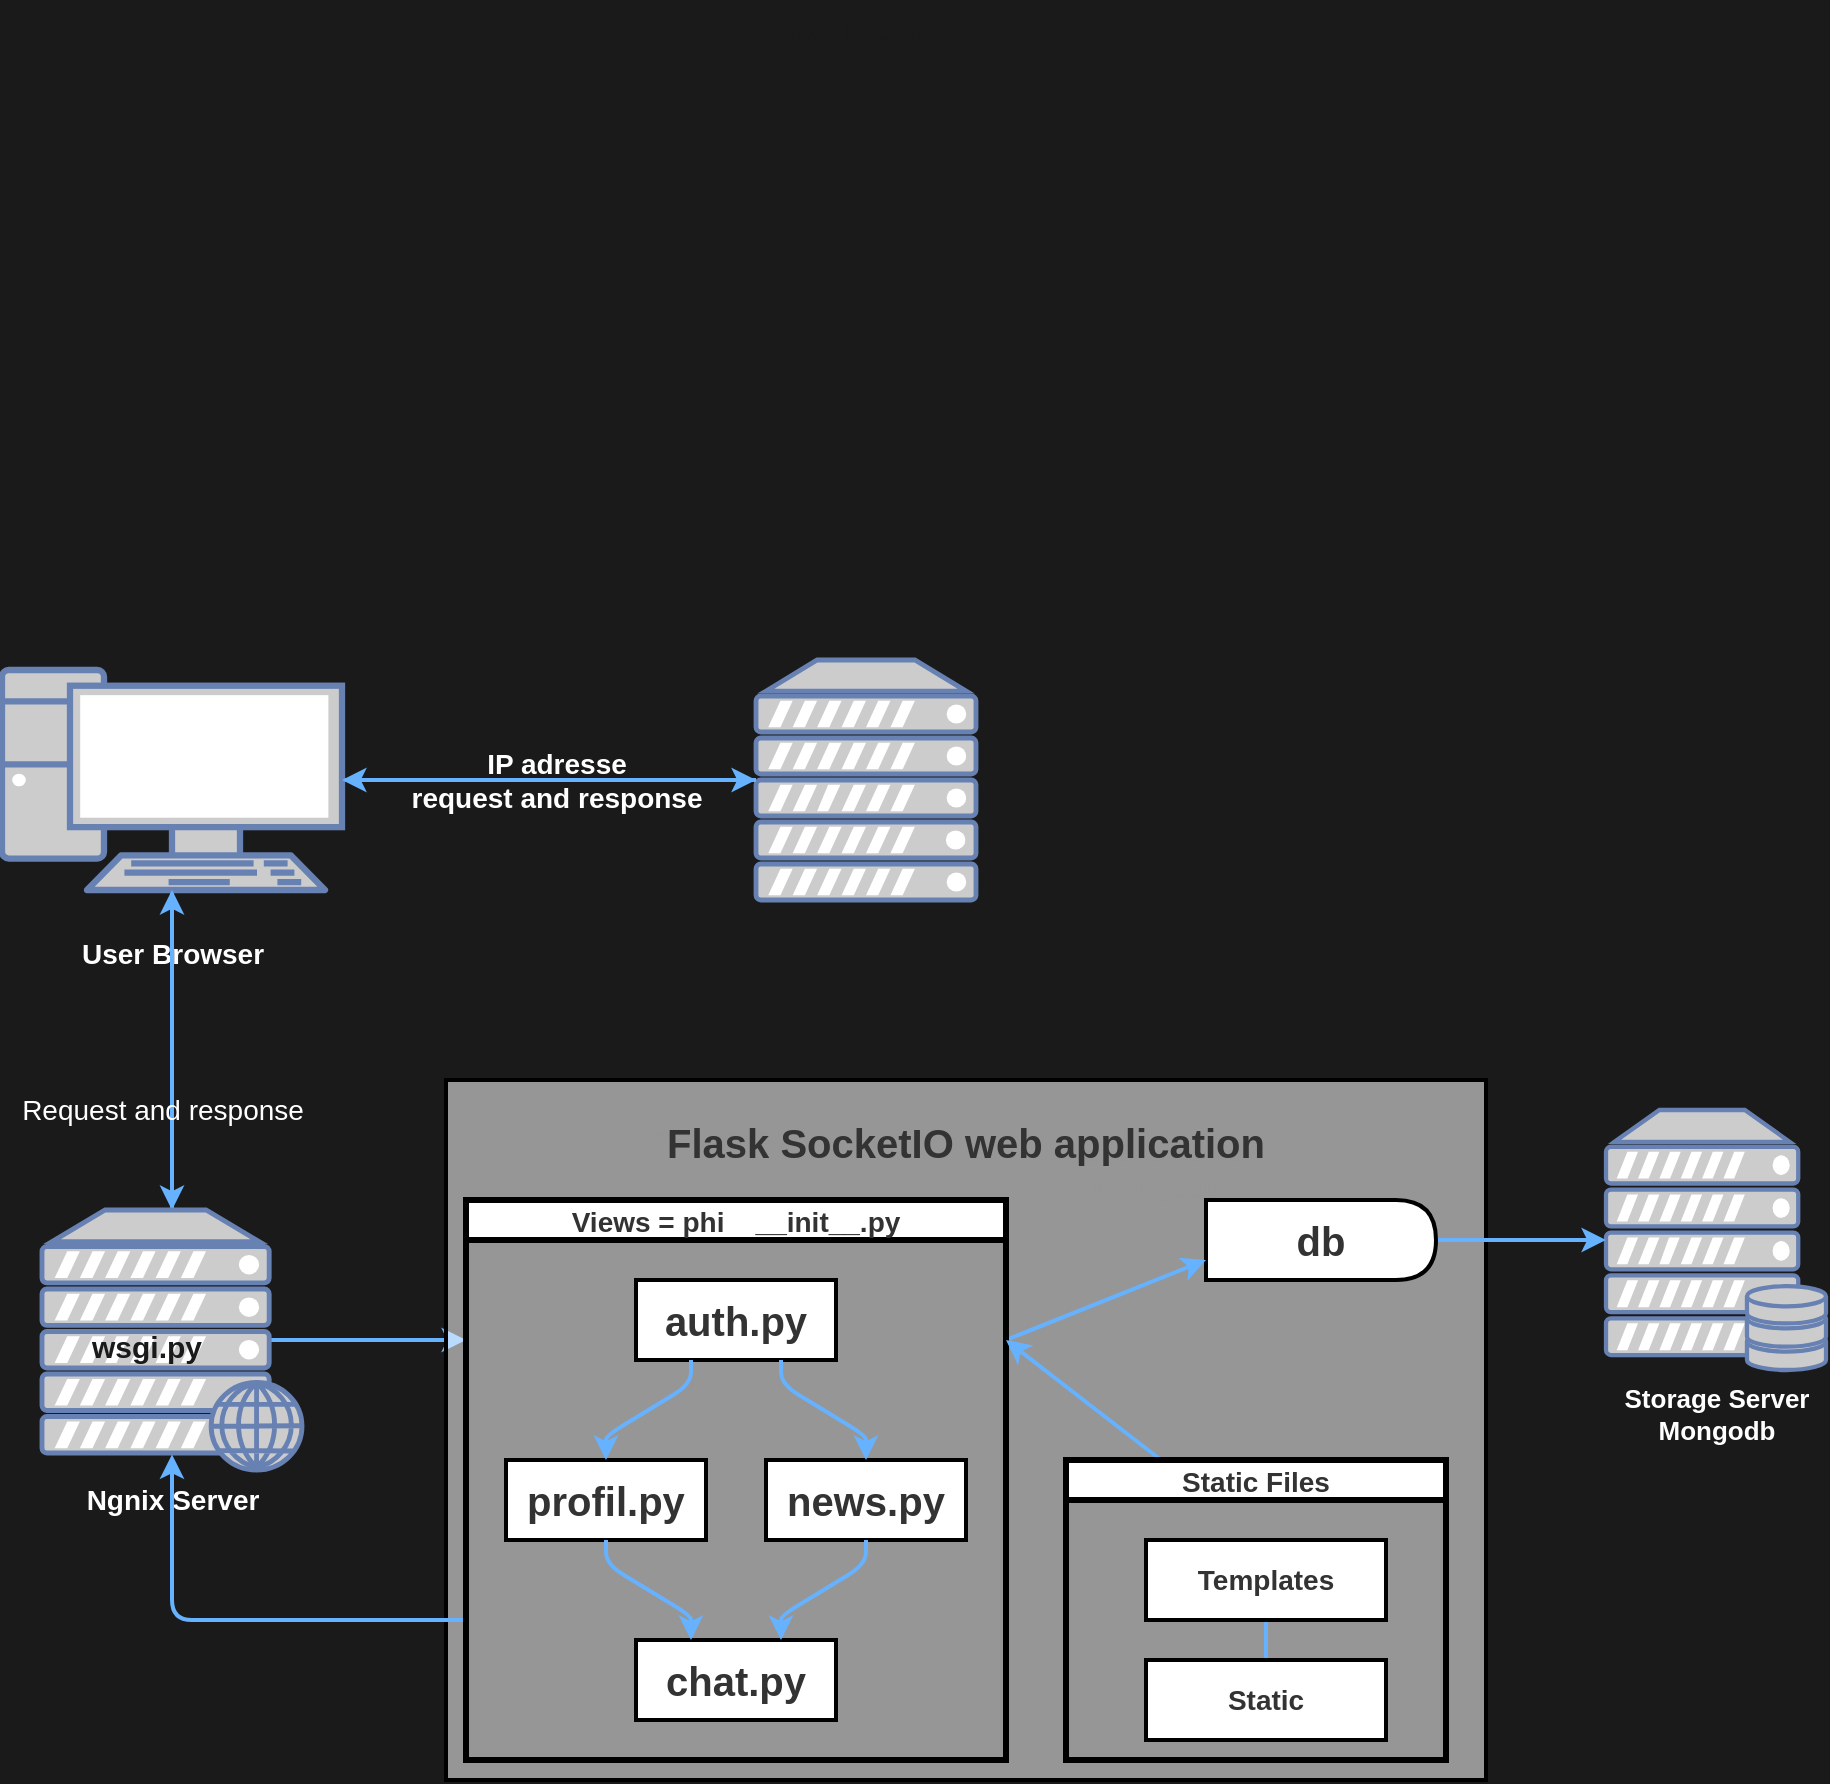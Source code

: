 <mxfile>
    <diagram id="CPTAvM7ILh0wS4u3pDCL" name="Page-1">
        <mxGraphModel dx="1556" dy="801" grid="0" gridSize="10" guides="0" tooltips="1" connect="1" arrows="1" fold="1" page="0" pageScale="1" pageWidth="827" pageHeight="1169" background="#1A1A1A" math="0" shadow="0">
            <root>
                <mxCell id="0"/>
                <mxCell id="1" parent="0"/>
                <mxCell id="56" style="edgeStyle=none;html=1;entryX=0;entryY=0.5;entryDx=0;entryDy=0;entryPerimeter=0;strokeColor=#66B2FF;strokeWidth=2;fontSize=13;fontColor=#FFFFFF;" edge="1" parent="1" source="2" target="4">
                    <mxGeometry relative="1" as="geometry"/>
                </mxCell>
                <mxCell id="62" style="edgeStyle=none;html=1;entryX=0.5;entryY=0;entryDx=0;entryDy=0;entryPerimeter=0;strokeColor=#66B2FF;strokeWidth=2;fontSize=13;fontColor=#FFFFFF;" edge="1" parent="1" source="2" target="7">
                    <mxGeometry relative="1" as="geometry"/>
                </mxCell>
                <mxCell id="2" value="&lt;b&gt;&lt;font color=&quot;#ffffff&quot; style=&quot;font-size: 14px;&quot;&gt;&amp;nbsp; &amp;nbsp;&lt;br&gt;User Browser&lt;/font&gt;&lt;/b&gt;" style="fontColor=#0066CC;verticalAlign=top;verticalLabelPosition=bottom;labelPosition=center;align=center;html=1;outlineConnect=0;fillColor=#CCCCCC;strokeColor=#6881B3;gradientColor=none;gradientDirection=north;strokeWidth=2;shape=mxgraph.networks.pc;" vertex="1" parent="1">
                    <mxGeometry x="-2" y="415" width="170" height="110" as="geometry"/>
                </mxCell>
                <mxCell id="3" value="&lt;b&gt;&lt;font style=&quot;font-size: 14px;&quot; color=&quot;#1a1a1a&quot;&gt;User Browser&lt;/font&gt;&lt;/b&gt;" style="text;html=1;align=center;verticalAlign=middle;resizable=0;points=[];autosize=1;strokeColor=none;fillColor=none;" vertex="1" parent="1">
                    <mxGeometry x="375" y="80" width="110" height="30" as="geometry"/>
                </mxCell>
                <mxCell id="57" style="edgeStyle=none;html=1;entryX=1;entryY=0.5;entryDx=0;entryDy=0;entryPerimeter=0;strokeColor=#66B2FF;strokeWidth=2;fontSize=13;fontColor=#FFFFFF;startArrow=none;" edge="1" parent="1" source="27" target="2">
                    <mxGeometry relative="1" as="geometry"/>
                </mxCell>
                <mxCell id="4" value="" style="fontColor=#0066CC;verticalAlign=top;verticalLabelPosition=bottom;labelPosition=center;align=center;html=1;outlineConnect=0;fillColor=#CCCCCC;strokeColor=#6881B3;gradientColor=none;gradientDirection=north;strokeWidth=2;shape=mxgraph.networks.server;" vertex="1" parent="1">
                    <mxGeometry x="375" y="410" width="110" height="120" as="geometry"/>
                </mxCell>
                <mxCell id="49" style="edgeStyle=none;html=1;entryX=0;entryY=0.25;entryDx=0;entryDy=0;strokeColor=#66B2FF;strokeWidth=2;fontSize=14;fontColor=#333333;exitX=0.88;exitY=0.5;exitDx=0;exitDy=0;exitPerimeter=0;" edge="1" parent="1" source="7" target="36">
                    <mxGeometry relative="1" as="geometry"/>
                </mxCell>
                <mxCell id="63" style="edgeStyle=none;html=1;exitX=0.5;exitY=0;exitDx=0;exitDy=0;exitPerimeter=0;entryX=0.5;entryY=1;entryDx=0;entryDy=0;entryPerimeter=0;strokeColor=#66B2FF;strokeWidth=2;fontSize=13;fontColor=#FFFFFF;" edge="1" parent="1" source="7" target="2">
                    <mxGeometry relative="1" as="geometry"/>
                </mxCell>
                <mxCell id="7" value="&lt;b&gt;&lt;font color=&quot;#ffffff&quot; style=&quot;font-size: 14px;&quot;&gt;Ngnix Server&lt;/font&gt;&lt;/b&gt;" style="fontColor=#0066CC;verticalAlign=top;verticalLabelPosition=bottom;labelPosition=center;align=center;html=1;outlineConnect=0;fillColor=#CCCCCC;strokeColor=#6881B3;gradientColor=none;gradientDirection=north;strokeWidth=2;shape=mxgraph.networks.web_server;" vertex="1" parent="1">
                    <mxGeometry x="18" y="685" width="130" height="130" as="geometry"/>
                </mxCell>
                <mxCell id="8" value="&lt;b&gt;Web Server&lt;br&gt;Ngnix&lt;br&gt;&lt;/b&gt;" style="text;html=1;align=center;verticalAlign=middle;resizable=0;points=[];autosize=1;strokeColor=none;fillColor=none;fontColor=#1A1A1A;" vertex="1" parent="1">
                    <mxGeometry x="310" y="635" width="90" height="40" as="geometry"/>
                </mxCell>
                <mxCell id="9" value="&lt;b style=&quot;font-size: 13px;&quot;&gt;&lt;font color=&quot;#ffffff&quot;&gt;Storage Server&lt;br&gt;Mongodb&lt;/font&gt;&lt;/b&gt;" style="fontColor=#0066CC;verticalAlign=top;verticalLabelPosition=bottom;labelPosition=center;align=center;html=1;outlineConnect=0;fillColor=#CCCCCC;strokeColor=#6881B3;gradientColor=none;gradientDirection=north;strokeWidth=2;shape=mxgraph.networks.server_storage;" vertex="1" parent="1">
                    <mxGeometry x="800" y="635" width="110" height="130" as="geometry"/>
                </mxCell>
                <mxCell id="10" value="&lt;b style=&quot;font-size: 14px;&quot;&gt;Storage Server&lt;br&gt;Mongodb&lt;/b&gt;" style="text;html=1;align=center;verticalAlign=middle;resizable=0;points=[];autosize=1;strokeColor=none;fillColor=none;fontColor=#1A1A1A;" vertex="1" parent="1">
                    <mxGeometry x="515" y="640" width="120" height="50" as="geometry"/>
                </mxCell>
                <mxCell id="22" value="&lt;b&gt;&lt;font color=&quot;#333333&quot; style=&quot;font-size: 20px;&quot;&gt;Flask SocketIO web application&lt;br&gt;&lt;br&gt;&lt;br&gt;&lt;br&gt;&lt;br&gt;&lt;br&gt;&lt;br&gt;&lt;br&gt;&lt;br&gt;&lt;br&gt;&lt;br&gt;&lt;br&gt;&lt;br&gt;&lt;/font&gt;&lt;/b&gt;" style="whiteSpace=wrap;html=1;fontColor=#FFFFFF;fillColor=#FFFFFF;strokeWidth=2;fillOpacity=54;" vertex="1" parent="1">
                    <mxGeometry x="220" y="620" width="520" height="350" as="geometry"/>
                </mxCell>
                <mxCell id="35" style="edgeStyle=none;html=1;entryX=0;entryY=0.5;entryDx=0;entryDy=0;entryPerimeter=0;strokeColor=#66B2FF;strokeWidth=2;fontSize=20;fontColor=#333333;" edge="1" parent="1" source="33" target="9">
                    <mxGeometry relative="1" as="geometry"/>
                </mxCell>
                <mxCell id="59" style="edgeStyle=none;html=1;strokeColor=#66B2FF;strokeWidth=2;fontSize=13;fontColor=#FFFFFF;" edge="1" parent="1" source="33">
                    <mxGeometry relative="1" as="geometry">
                        <mxPoint x="600" y="710" as="targetPoint"/>
                    </mxGeometry>
                </mxCell>
                <mxCell id="33" value="&lt;b&gt;db&lt;/b&gt;" style="shape=delay;whiteSpace=wrap;html=1;strokeWidth=2;fontSize=20;fontColor=#333333;fillColor=#FFFFFF;" vertex="1" parent="1">
                    <mxGeometry x="600" y="680" width="115" height="40" as="geometry"/>
                </mxCell>
                <mxCell id="51" style="edgeStyle=none;html=1;exitX=0;exitY=0.75;exitDx=0;exitDy=0;entryX=0.5;entryY=0.94;entryDx=0;entryDy=0;entryPerimeter=0;strokeColor=#66B2FF;strokeWidth=2;fontSize=14;fontColor=#333333;" edge="1" parent="1" source="36" target="7">
                    <mxGeometry relative="1" as="geometry">
                        <Array as="points">
                            <mxPoint x="83" y="890"/>
                        </Array>
                    </mxGeometry>
                </mxCell>
                <mxCell id="54" style="edgeStyle=none;html=1;exitX=1;exitY=0.25;exitDx=0;exitDy=0;entryX=0;entryY=0.75;entryDx=0;entryDy=0;strokeColor=#66B2FF;strokeWidth=2;fontSize=13;fontColor=#FFFFFF;" edge="1" parent="1" source="36" target="33">
                    <mxGeometry relative="1" as="geometry"/>
                </mxCell>
                <mxCell id="36" value="Views = phi    __init__.py" style="swimlane;startSize=20;horizontal=1;childLayout=flowLayout;flowOrientation=north;resizable=0;interRankCellSpacing=50;containerType=tree;fontSize=14;strokeWidth=3;fontColor=#333333;fillColor=#FFFFFF;fontStyle=1" vertex="1" parent="1">
                    <mxGeometry x="230" y="680" width="270" height="280" as="geometry"/>
                </mxCell>
                <mxCell id="37" value="&lt;b&gt;auth.py&lt;/b&gt;" style="whiteSpace=wrap;html=1;strokeWidth=2;fontSize=20;fontColor=#333333;fillColor=#FFFFFF;" vertex="1" parent="36">
                    <mxGeometry x="85" y="40" width="100" height="40" as="geometry"/>
                </mxCell>
                <mxCell id="38" value="&lt;b&gt;news.py&lt;/b&gt;" style="whiteSpace=wrap;html=1;strokeWidth=2;fontSize=20;fontColor=#333333;fillColor=#FFFFFF;" vertex="1" parent="36">
                    <mxGeometry x="150" y="130" width="100" height="40" as="geometry"/>
                </mxCell>
                <mxCell id="39" value="" style="html=1;rounded=1;curved=0;sourcePerimeterSpacing=0;targetPerimeterSpacing=0;startSize=6;endSize=6;strokeColor=#66B2FF;strokeWidth=2;fontSize=20;fontColor=#333333;noEdgeStyle=1;orthogonal=1;" edge="1" parent="36" source="37" target="38">
                    <mxGeometry relative="1" as="geometry">
                        <Array as="points">
                            <mxPoint x="157.5" y="92"/>
                            <mxPoint x="200" y="118"/>
                        </Array>
                    </mxGeometry>
                </mxCell>
                <mxCell id="40" value="&lt;b&gt;profil.py&lt;/b&gt;" style="whiteSpace=wrap;html=1;strokeWidth=2;fontSize=20;fontColor=#333333;fillColor=#FFFFFF;" vertex="1" parent="36">
                    <mxGeometry x="20" y="130" width="100" height="40" as="geometry"/>
                </mxCell>
                <mxCell id="41" value="" style="html=1;rounded=1;curved=0;sourcePerimeterSpacing=0;targetPerimeterSpacing=0;startSize=6;endSize=6;strokeColor=#66B2FF;strokeWidth=2;fontSize=20;fontColor=#333333;noEdgeStyle=1;orthogonal=1;" edge="1" parent="36" source="37" target="40">
                    <mxGeometry relative="1" as="geometry">
                        <Array as="points">
                            <mxPoint x="112.5" y="92"/>
                            <mxPoint x="70" y="118"/>
                        </Array>
                    </mxGeometry>
                </mxCell>
                <mxCell id="42" value="&lt;b&gt;chat.py&lt;/b&gt;" style="whiteSpace=wrap;html=1;strokeWidth=2;fontSize=20;fontColor=#333333;fillColor=#FFFFFF;" vertex="1" parent="36">
                    <mxGeometry x="85" y="220" width="100" height="40" as="geometry"/>
                </mxCell>
                <mxCell id="43" value="" style="html=1;rounded=1;curved=0;sourcePerimeterSpacing=0;targetPerimeterSpacing=0;startSize=6;endSize=6;strokeColor=#66B2FF;strokeWidth=2;fontSize=20;fontColor=#333333;noEdgeStyle=1;orthogonal=1;" edge="1" parent="36" source="38" target="42">
                    <mxGeometry relative="1" as="geometry">
                        <Array as="points">
                            <mxPoint x="200" y="182"/>
                            <mxPoint x="157.5" y="208"/>
                        </Array>
                    </mxGeometry>
                </mxCell>
                <mxCell id="44" value="" style="html=1;rounded=1;curved=0;sourcePerimeterSpacing=0;targetPerimeterSpacing=0;startSize=6;endSize=6;strokeColor=#66B2FF;strokeWidth=2;fontSize=20;fontColor=#333333;noEdgeStyle=1;orthogonal=1;" edge="1" parent="36" source="40" target="42">
                    <mxGeometry relative="1" as="geometry">
                        <Array as="points">
                            <mxPoint x="70" y="182"/>
                            <mxPoint x="112.5" y="208"/>
                        </Array>
                    </mxGeometry>
                </mxCell>
                <mxCell id="52" style="edgeStyle=none;html=1;exitX=0.25;exitY=0;exitDx=0;exitDy=0;entryX=1;entryY=0.25;entryDx=0;entryDy=0;strokeColor=#66B2FF;strokeWidth=2;fontSize=13;fontColor=#FFFFFF;" edge="1" parent="1" source="45" target="36">
                    <mxGeometry relative="1" as="geometry"/>
                </mxCell>
                <mxCell id="45" value="Static Files" style="swimlane;startSize=20;horizontal=1;containerType=tree;strokeWidth=3;fontSize=14;fontColor=#333333;fillColor=#FFFFFF;" vertex="1" parent="1">
                    <mxGeometry x="530" y="810" width="190" height="150" as="geometry"/>
                </mxCell>
                <mxCell id="46" value="" style="edgeStyle=elbowEdgeStyle;elbow=vertical;sourcePerimeterSpacing=0;targetPerimeterSpacing=0;startArrow=none;endArrow=none;rounded=0;curved=0;strokeColor=#66B2FF;strokeWidth=2;fontSize=13;fontColor=#333333;" edge="1" parent="45" source="47" target="48">
                    <mxGeometry relative="1" as="geometry"/>
                </mxCell>
                <mxCell id="47" value="&lt;b&gt;&lt;font style=&quot;font-size: 14px;&quot;&gt;Templates&lt;/font&gt;&lt;/b&gt;" style="whiteSpace=wrap;html=1;treeFolding=1;treeMoving=1;newEdgeStyle={&quot;edgeStyle&quot;:&quot;elbowEdgeStyle&quot;,&quot;startArrow&quot;:&quot;none&quot;,&quot;endArrow&quot;:&quot;none&quot;};strokeWidth=2;fontSize=13;fontColor=#333333;fillColor=#FFFFFF;" vertex="1" parent="45">
                    <mxGeometry x="40" y="40" width="120" height="40" as="geometry"/>
                </mxCell>
                <mxCell id="48" value="&lt;b&gt;&lt;font style=&quot;font-size: 14px;&quot;&gt;Static&lt;/font&gt;&lt;/b&gt;" style="whiteSpace=wrap;html=1;treeFolding=1;treeMoving=1;newEdgeStyle={&quot;edgeStyle&quot;:&quot;elbowEdgeStyle&quot;,&quot;startArrow&quot;:&quot;none&quot;,&quot;endArrow&quot;:&quot;none&quot;};strokeWidth=2;fontSize=13;fontColor=#333333;fillColor=#FFFFFF;" vertex="1" parent="45">
                    <mxGeometry x="40" y="100" width="120" height="40" as="geometry"/>
                </mxCell>
                <mxCell id="58" value="" style="edgeStyle=none;html=1;entryX=1;entryY=0.5;entryDx=0;entryDy=0;entryPerimeter=0;strokeColor=#66B2FF;strokeWidth=2;fontSize=13;fontColor=#FFFFFF;endArrow=none;" edge="1" parent="1" source="4" target="27">
                    <mxGeometry relative="1" as="geometry">
                        <mxPoint x="375" y="470" as="sourcePoint"/>
                        <mxPoint x="168" y="470" as="targetPoint"/>
                    </mxGeometry>
                </mxCell>
                <mxCell id="27" value="&lt;font color=&quot;#ffffff&quot;&gt;&lt;b&gt;IP adresse&lt;br&gt;request and response&lt;br&gt;&lt;/b&gt;&lt;/font&gt;" style="text;html=1;align=center;verticalAlign=middle;resizable=0;points=[];autosize=1;strokeColor=none;fillColor=none;fontSize=14;fontColor=#1A1A1A;" vertex="1" parent="1">
                    <mxGeometry x="190" y="445" width="170" height="50" as="geometry"/>
                </mxCell>
                <mxCell id="64" value="Request and response" style="text;html=1;align=center;verticalAlign=middle;resizable=0;points=[];autosize=1;strokeColor=none;fillColor=none;fontSize=14;fontColor=#FFFFFF;" vertex="1" parent="1">
                    <mxGeometry x="-2" y="620" width="160" height="30" as="geometry"/>
                </mxCell>
                <mxCell id="66" value="&lt;b&gt;&lt;font style=&quot;font-size: 15px;&quot; color=&quot;#1a1a1a&quot;&gt;wsgi.py&lt;/font&gt;&lt;/b&gt;" style="text;html=1;align=center;verticalAlign=middle;resizable=0;points=[];autosize=1;strokeColor=none;fillColor=none;fontSize=14;fontColor=#FFFFFF;" vertex="1" parent="1">
                    <mxGeometry x="30" y="738" width="80" height="30" as="geometry"/>
                </mxCell>
            </root>
        </mxGraphModel>
    </diagram>
</mxfile>